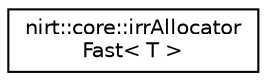 digraph "Graphical Class Hierarchy"
{
 // LATEX_PDF_SIZE
  edge [fontname="Helvetica",fontsize="10",labelfontname="Helvetica",labelfontsize="10"];
  node [fontname="Helvetica",fontsize="10",shape=record];
  rankdir="LR";
  Node0 [label="nirt::core::irrAllocator\lFast\< T \>",height=0.2,width=0.4,color="black", fillcolor="white", style="filled",URL="$classnirt_1_1core_1_1irrAllocatorFast.html",tooltip="Fast allocator, only to be used in containers inside the same memory heap."];
}
